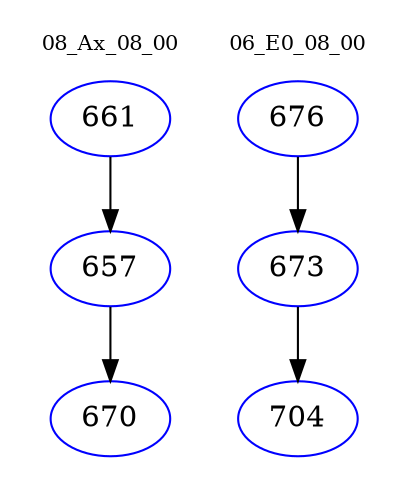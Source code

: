 digraph{
subgraph cluster_0 {
color = white
label = "08_Ax_08_00";
fontsize=10;
T0_661 [label="661", color="blue"]
T0_661 -> T0_657 [color="black"]
T0_657 [label="657", color="blue"]
T0_657 -> T0_670 [color="black"]
T0_670 [label="670", color="blue"]
}
subgraph cluster_1 {
color = white
label = "06_E0_08_00";
fontsize=10;
T1_676 [label="676", color="blue"]
T1_676 -> T1_673 [color="black"]
T1_673 [label="673", color="blue"]
T1_673 -> T1_704 [color="black"]
T1_704 [label="704", color="blue"]
}
}
